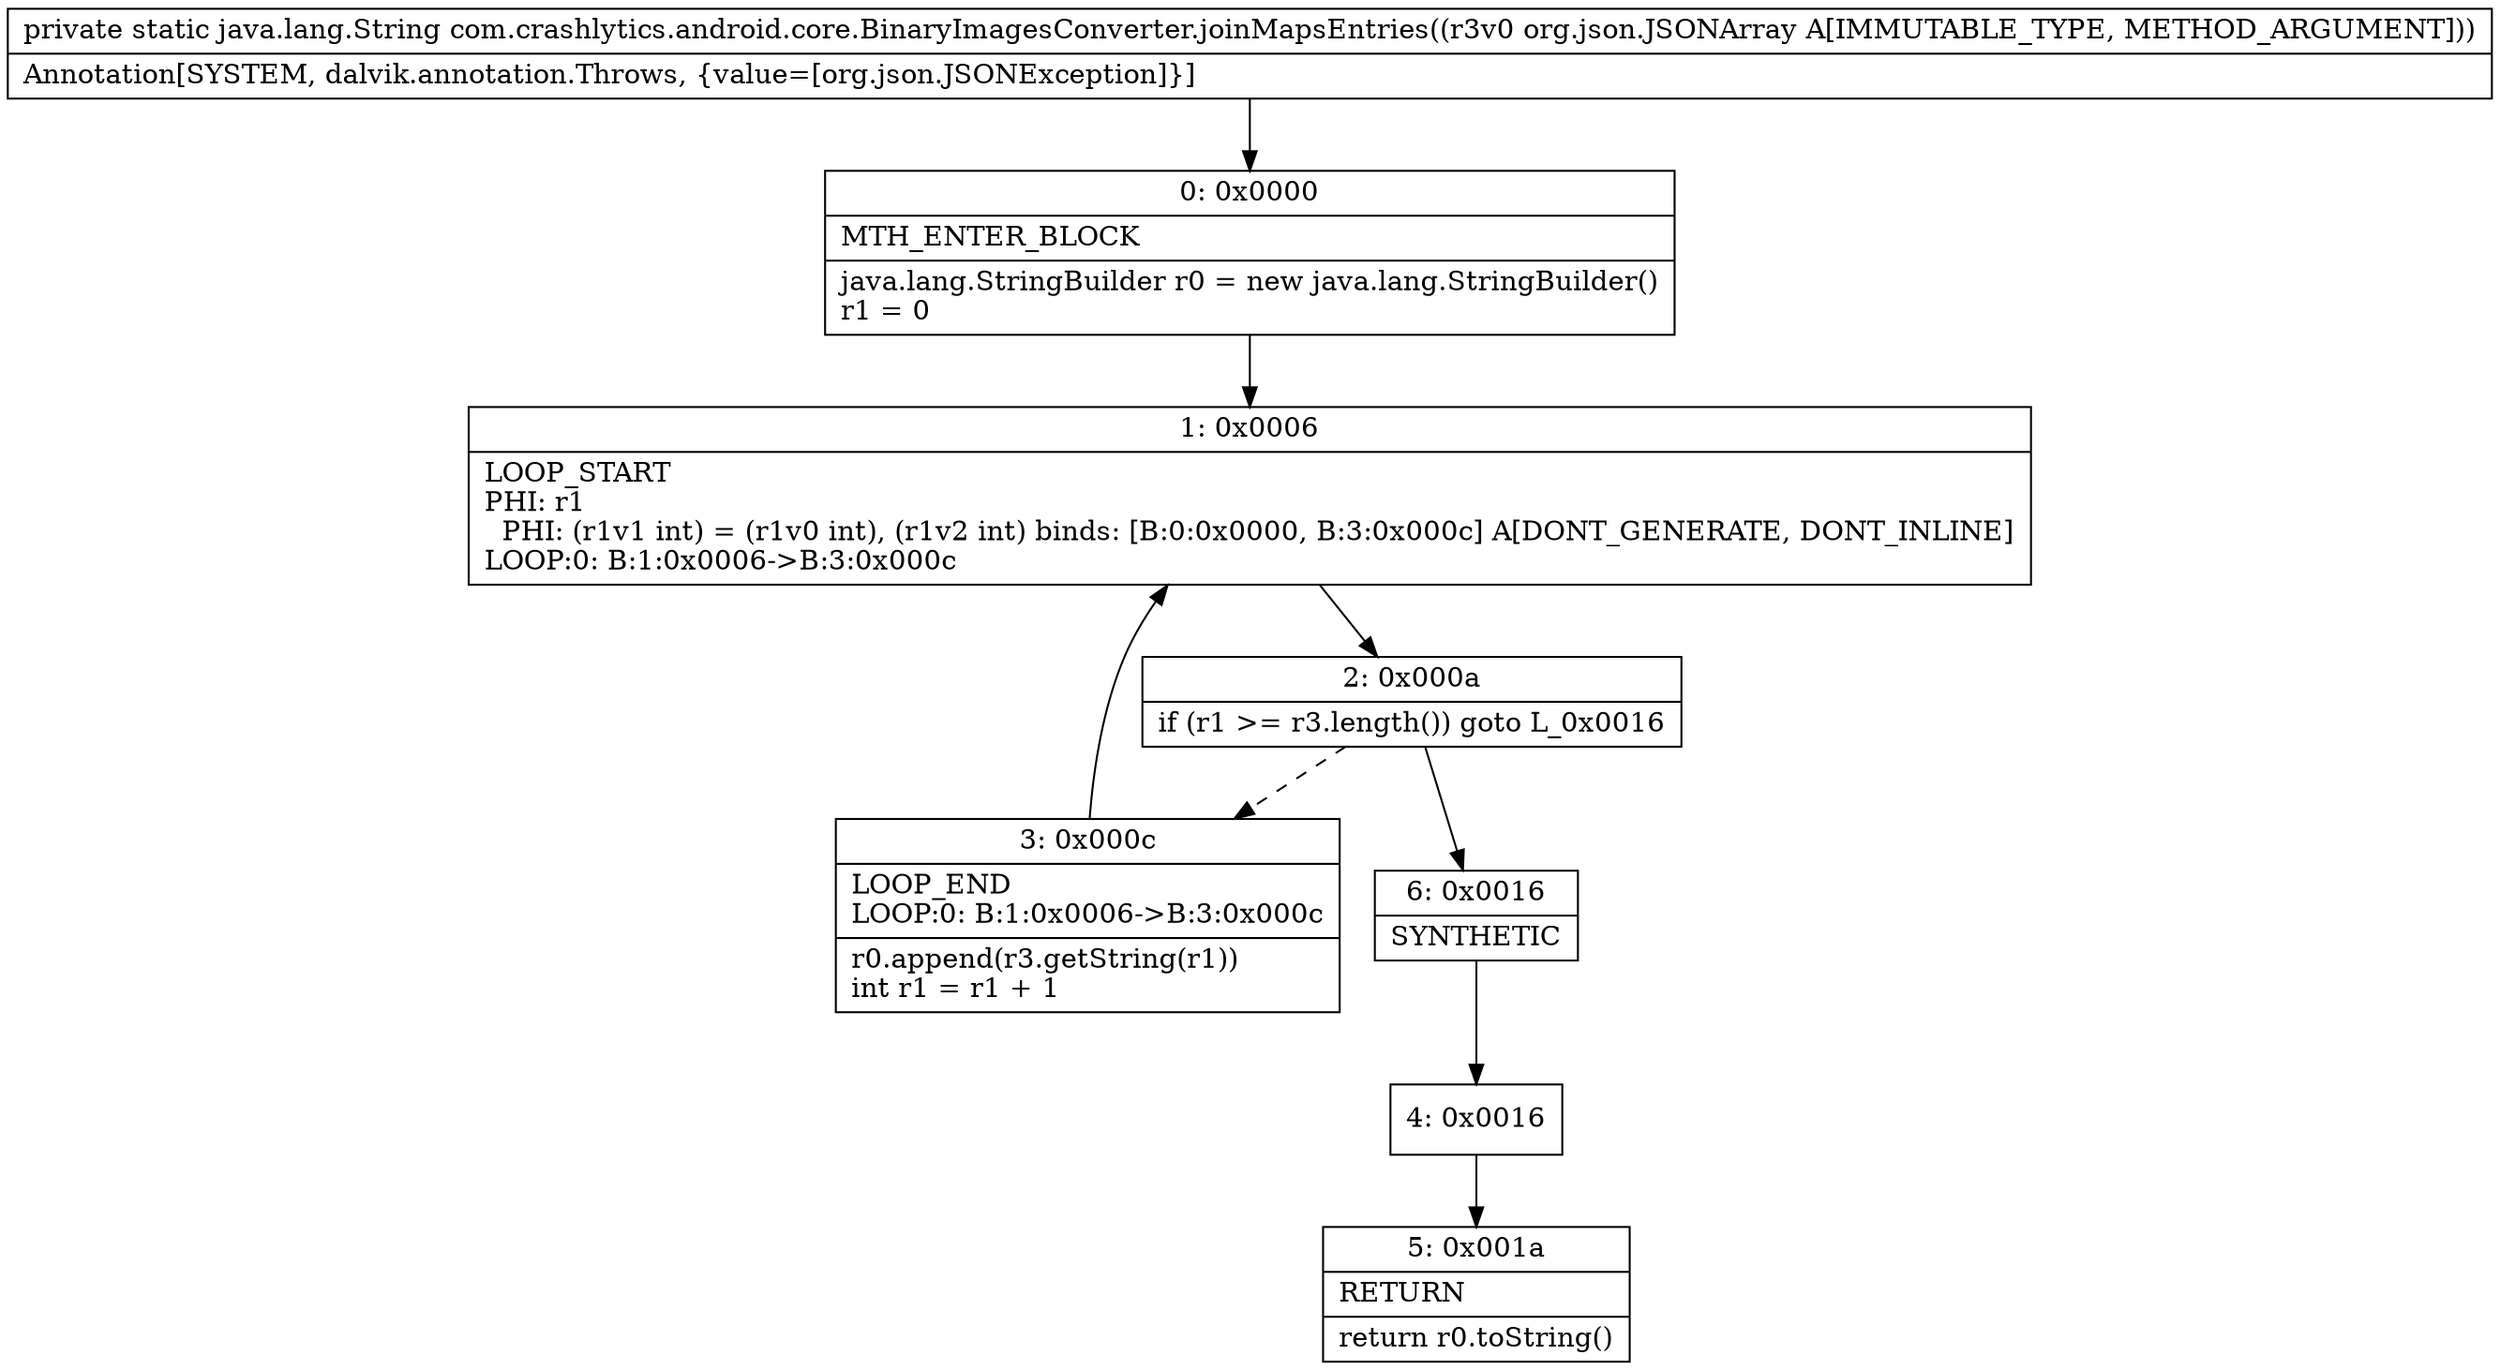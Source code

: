digraph "CFG forcom.crashlytics.android.core.BinaryImagesConverter.joinMapsEntries(Lorg\/json\/JSONArray;)Ljava\/lang\/String;" {
Node_0 [shape=record,label="{0\:\ 0x0000|MTH_ENTER_BLOCK\l|java.lang.StringBuilder r0 = new java.lang.StringBuilder()\lr1 = 0\l}"];
Node_1 [shape=record,label="{1\:\ 0x0006|LOOP_START\lPHI: r1 \l  PHI: (r1v1 int) = (r1v0 int), (r1v2 int) binds: [B:0:0x0000, B:3:0x000c] A[DONT_GENERATE, DONT_INLINE]\lLOOP:0: B:1:0x0006\-\>B:3:0x000c\l}"];
Node_2 [shape=record,label="{2\:\ 0x000a|if (r1 \>= r3.length()) goto L_0x0016\l}"];
Node_3 [shape=record,label="{3\:\ 0x000c|LOOP_END\lLOOP:0: B:1:0x0006\-\>B:3:0x000c\l|r0.append(r3.getString(r1))\lint r1 = r1 + 1\l}"];
Node_4 [shape=record,label="{4\:\ 0x0016}"];
Node_5 [shape=record,label="{5\:\ 0x001a|RETURN\l|return r0.toString()\l}"];
Node_6 [shape=record,label="{6\:\ 0x0016|SYNTHETIC\l}"];
MethodNode[shape=record,label="{private static java.lang.String com.crashlytics.android.core.BinaryImagesConverter.joinMapsEntries((r3v0 org.json.JSONArray A[IMMUTABLE_TYPE, METHOD_ARGUMENT]))  | Annotation[SYSTEM, dalvik.annotation.Throws, \{value=[org.json.JSONException]\}]\l}"];
MethodNode -> Node_0;
Node_0 -> Node_1;
Node_1 -> Node_2;
Node_2 -> Node_3[style=dashed];
Node_2 -> Node_6;
Node_3 -> Node_1;
Node_4 -> Node_5;
Node_6 -> Node_4;
}

